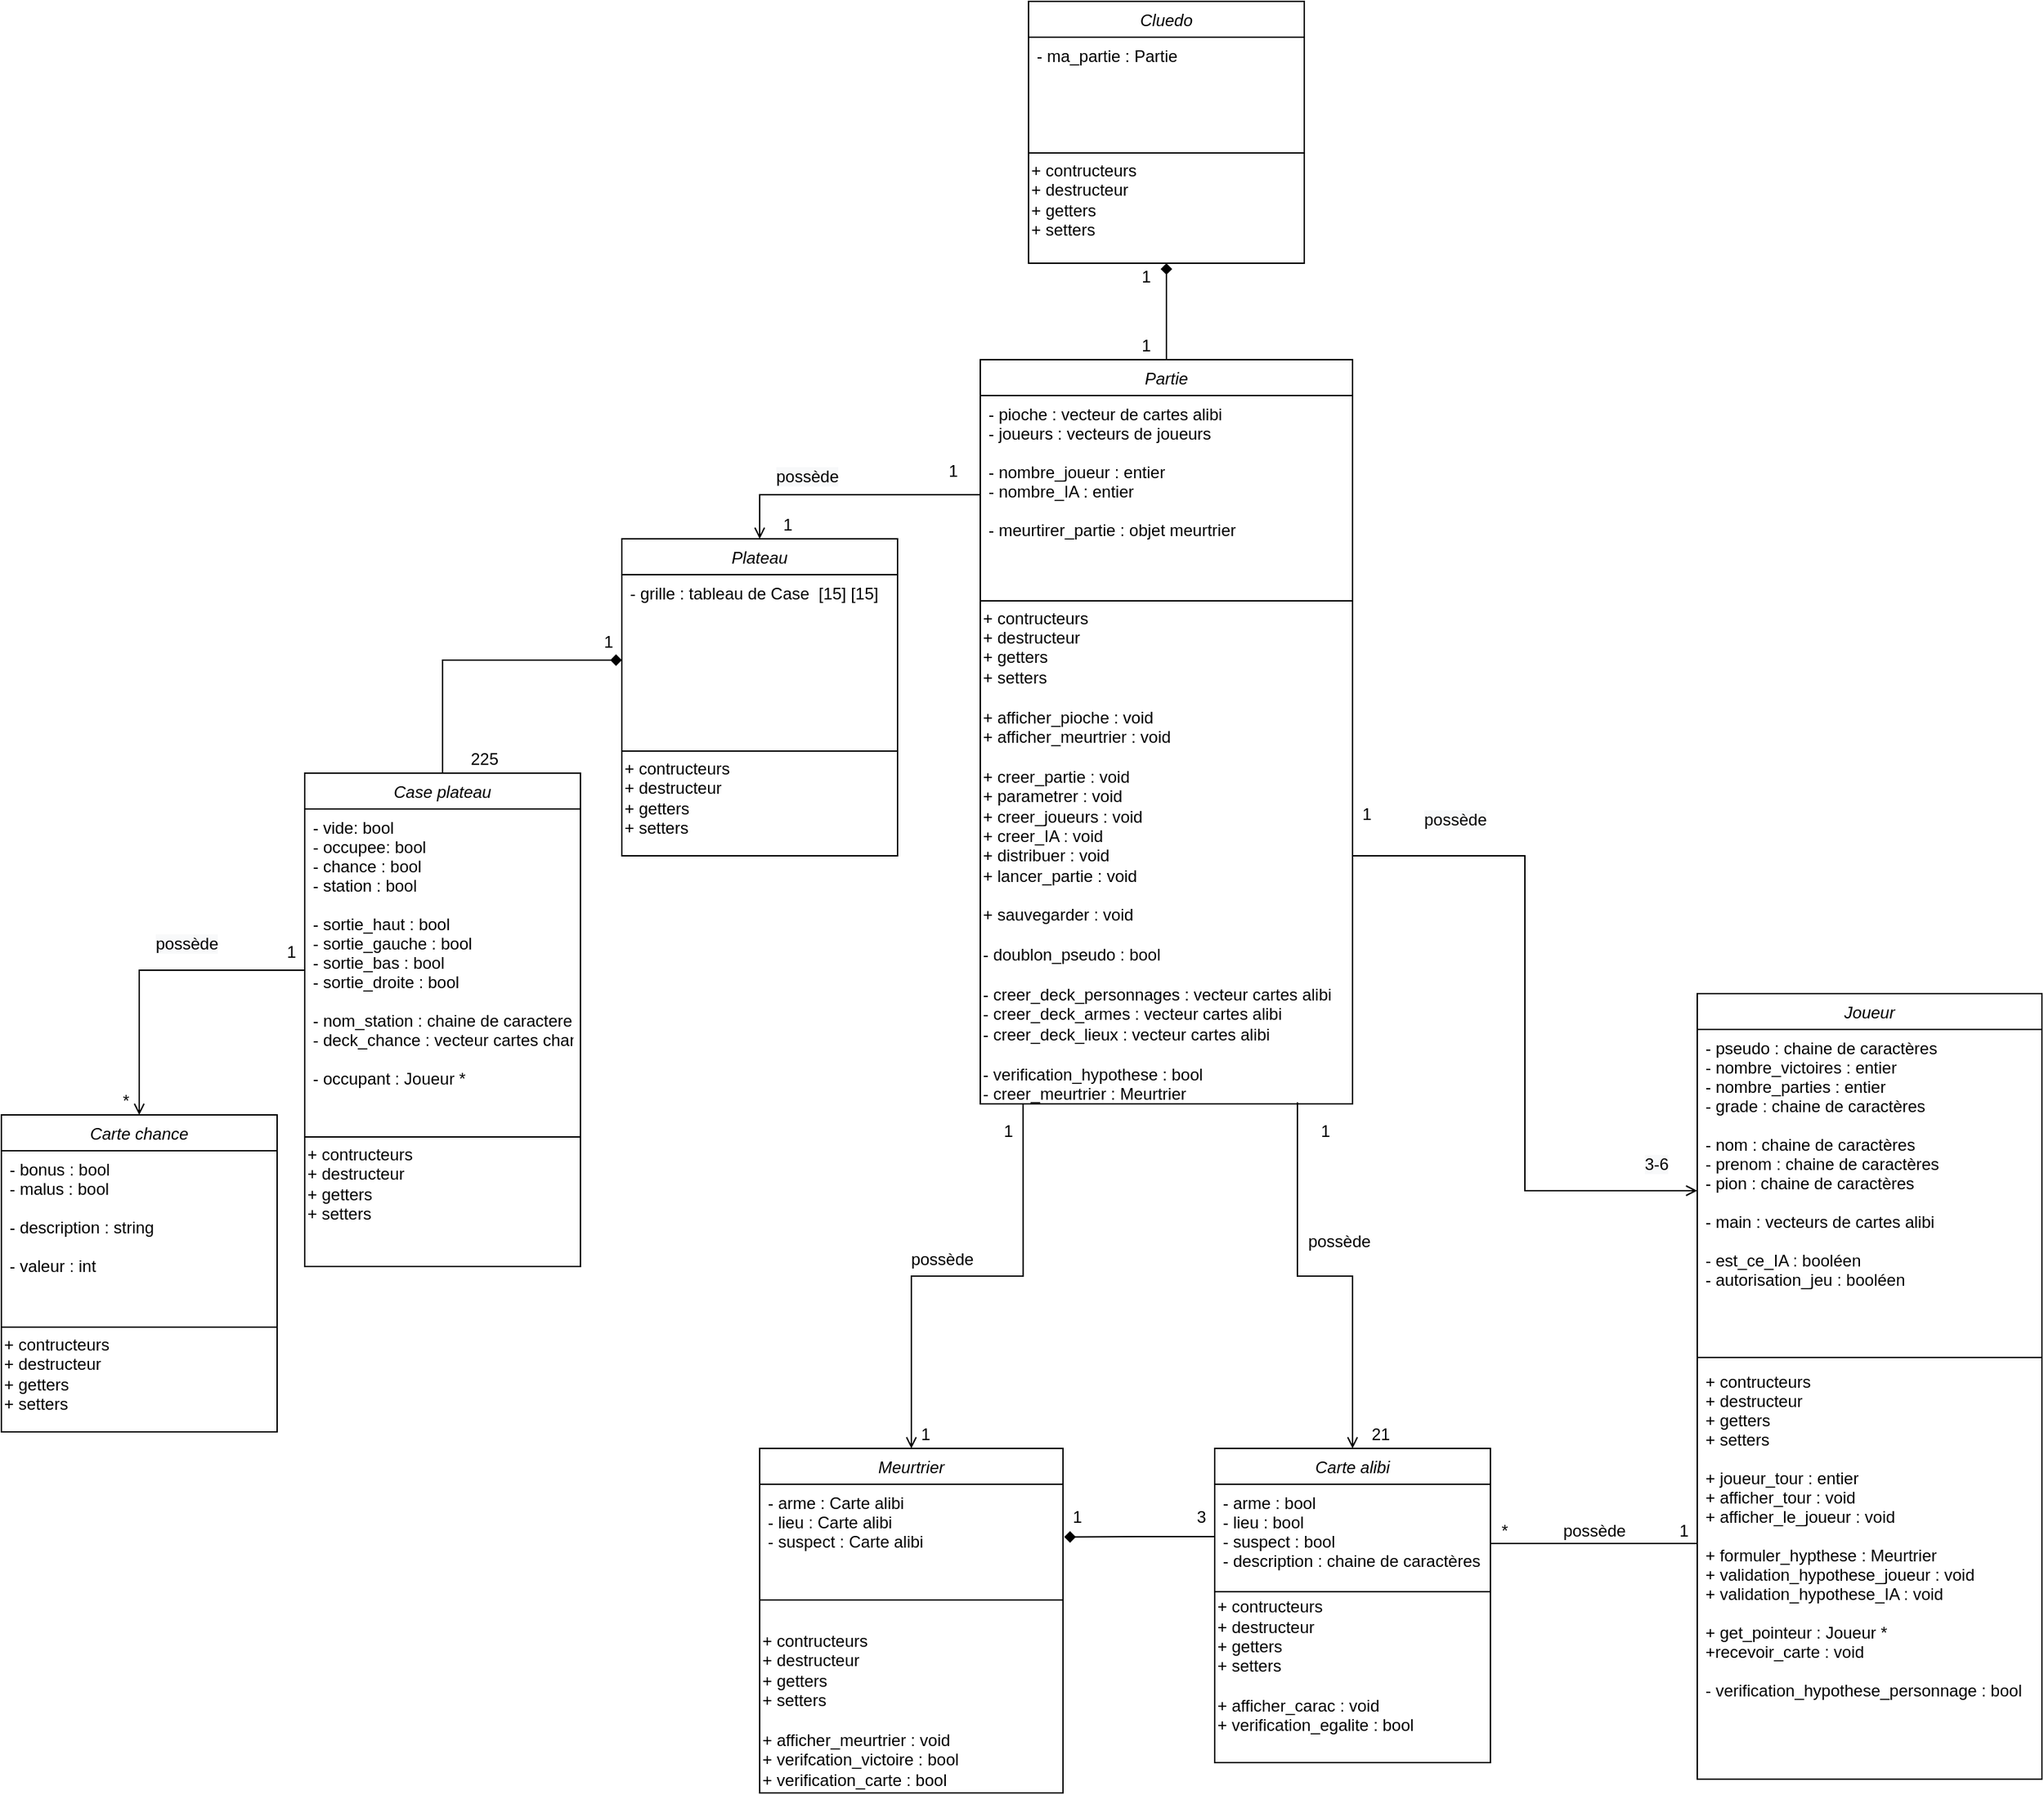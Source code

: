 <mxfile version="15.6.5" type="github">
  <diagram id="C5RBs43oDa-KdzZeNtuy" name="Page-1">
    <mxGraphModel dx="2489" dy="1973" grid="1" gridSize="10" guides="1" tooltips="1" connect="1" arrows="1" fold="1" page="1" pageScale="1" pageWidth="827" pageHeight="1169" math="0" shadow="0">
      <root>
        <mxCell id="WIyWlLk6GJQsqaUBKTNV-0" />
        <mxCell id="WIyWlLk6GJQsqaUBKTNV-1" parent="WIyWlLk6GJQsqaUBKTNV-0" />
        <mxCell id="PIt_JBXJW5z3_zAivK2_-12" style="edgeStyle=orthogonalEdgeStyle;rounded=0;orthogonalLoop=1;jettySize=auto;html=1;exitX=0.5;exitY=0;exitDx=0;exitDy=0;entryX=0.852;entryY=0.997;entryDx=0;entryDy=0;entryPerimeter=0;endArrow=none;endFill=0;startArrow=open;startFill=0;fillColor=#fff2cc;strokeColor=#000000;" parent="WIyWlLk6GJQsqaUBKTNV-1" source="zkfFHV4jXpPFQw0GAbJ--0" target="PIt_JBXJW5z3_zAivK2_-4" edge="1">
          <mxGeometry relative="1" as="geometry" />
        </mxCell>
        <mxCell id="zkfFHV4jXpPFQw0GAbJ--0" value="Carte alibi" style="swimlane;fontStyle=2;align=center;verticalAlign=top;childLayout=stackLayout;horizontal=1;startSize=26;horizontalStack=0;resizeParent=1;resizeLast=0;collapsible=1;marginBottom=0;rounded=0;shadow=0;strokeWidth=1;" parent="WIyWlLk6GJQsqaUBKTNV-1" vertex="1">
          <mxGeometry x="220" y="120" width="200" height="228" as="geometry">
            <mxRectangle x="230" y="140" width="160" height="26" as="alternateBounds" />
          </mxGeometry>
        </mxCell>
        <mxCell id="zkfFHV4jXpPFQw0GAbJ--1" value="- arme : bool&#xa;- lieu : bool&#xa;- suspect : bool&#xa;- description : chaine de caractères" style="text;align=left;verticalAlign=top;spacingLeft=4;spacingRight=4;overflow=hidden;rotatable=0;points=[[0,0.5],[1,0.5]];portConstraint=eastwest;" parent="zkfFHV4jXpPFQw0GAbJ--0" vertex="1">
          <mxGeometry y="26" width="200" height="74" as="geometry" />
        </mxCell>
        <mxCell id="zkfFHV4jXpPFQw0GAbJ--4" value="" style="line;html=1;strokeWidth=1;align=left;verticalAlign=middle;spacingTop=-1;spacingLeft=3;spacingRight=3;rotatable=0;labelPosition=right;points=[];portConstraint=eastwest;" parent="zkfFHV4jXpPFQw0GAbJ--0" vertex="1">
          <mxGeometry y="100" width="200" height="8" as="geometry" />
        </mxCell>
        <mxCell id="PIt_JBXJW5z3_zAivK2_-33" value="+ contructeurs&lt;br&gt;+ destructeur&lt;br&gt;+ getters&lt;br&gt;+ setters&lt;br&gt;&lt;br&gt;+ afficher_carac : void&amp;nbsp;&lt;br&gt;+ verification_egalite : bool" style="text;html=1;align=left;verticalAlign=middle;resizable=0;points=[];autosize=1;strokeColor=none;fillColor=none;" parent="zkfFHV4jXpPFQw0GAbJ--0" vertex="1">
          <mxGeometry y="108" width="200" height="100" as="geometry" />
        </mxCell>
        <mxCell id="zkfFHV4jXpPFQw0GAbJ--26" value="" style="endArrow=none;shadow=0;strokeWidth=1;rounded=0;endFill=0;edgeStyle=elbowEdgeStyle;elbow=vertical;" parent="WIyWlLk6GJQsqaUBKTNV-1" source="zkfFHV4jXpPFQw0GAbJ--0" edge="1">
          <mxGeometry x="0.5" y="41" relative="1" as="geometry">
            <mxPoint x="380" y="192" as="sourcePoint" />
            <mxPoint x="570" y="189" as="targetPoint" />
            <mxPoint x="-40" y="32" as="offset" />
          </mxGeometry>
        </mxCell>
        <mxCell id="zkfFHV4jXpPFQw0GAbJ--29" value="possède" style="text;html=1;resizable=0;points=[];;align=center;verticalAlign=middle;labelBackgroundColor=none;rounded=0;shadow=0;strokeWidth=1;fontSize=12;" parent="zkfFHV4jXpPFQw0GAbJ--26" vertex="1" connectable="0">
          <mxGeometry x="0.5" y="49" relative="1" as="geometry">
            <mxPoint x="-38" y="40" as="offset" />
          </mxGeometry>
        </mxCell>
        <mxCell id="PIt_JBXJW5z3_zAivK2_-13" style="edgeStyle=orthogonalEdgeStyle;rounded=0;orthogonalLoop=1;jettySize=auto;html=1;exitX=0.5;exitY=0;exitDx=0;exitDy=0;entryX=0.115;entryY=1;entryDx=0;entryDy=0;entryPerimeter=0;startArrow=open;startFill=0;endArrow=none;endFill=0;fillColor=#fff2cc;strokeColor=#000000;" parent="WIyWlLk6GJQsqaUBKTNV-1" source="UuS_XBHEKWuna7Vddd0V-0" target="PIt_JBXJW5z3_zAivK2_-4" edge="1">
          <mxGeometry relative="1" as="geometry" />
        </mxCell>
        <mxCell id="UuS_XBHEKWuna7Vddd0V-0" value="Meurtrier" style="swimlane;fontStyle=2;align=center;verticalAlign=top;childLayout=stackLayout;horizontal=1;startSize=26;horizontalStack=0;resizeParent=1;resizeLast=0;collapsible=1;marginBottom=0;rounded=0;shadow=0;strokeWidth=1;" parent="WIyWlLk6GJQsqaUBKTNV-1" vertex="1">
          <mxGeometry x="-110" y="120" width="220" height="250" as="geometry">
            <mxRectangle x="130" y="380" width="160" height="26" as="alternateBounds" />
          </mxGeometry>
        </mxCell>
        <mxCell id="UuS_XBHEKWuna7Vddd0V-10" value="- arme : Carte alibi&#xa;- lieu : Carte alibi&#xa;- suspect : Carte alibi" style="text;align=left;verticalAlign=top;spacingLeft=4;spacingRight=4;overflow=hidden;rotatable=0;points=[[0,0.5],[1,0.5]];portConstraint=eastwest;" parent="UuS_XBHEKWuna7Vddd0V-0" vertex="1">
          <mxGeometry y="26" width="220" height="64" as="geometry" />
        </mxCell>
        <mxCell id="UuS_XBHEKWuna7Vddd0V-3" value="" style="line;html=1;strokeWidth=1;align=left;verticalAlign=middle;spacingTop=-1;spacingLeft=3;spacingRight=3;rotatable=0;labelPosition=right;points=[];portConstraint=eastwest;" parent="UuS_XBHEKWuna7Vddd0V-0" vertex="1">
          <mxGeometry y="90" width="220" height="40" as="geometry" />
        </mxCell>
        <mxCell id="PIt_JBXJW5z3_zAivK2_-32" value="+ contructeurs&lt;br&gt;+ destructeur&lt;br&gt;+ getters&lt;br&gt;+ setters&lt;br&gt;&lt;br&gt;+ afficher_meurtrier : void&amp;nbsp;&lt;br&gt;+ verifcation_victoire : bool&lt;br&gt;+ verification_carte : bool" style="text;html=1;align=left;verticalAlign=middle;resizable=0;points=[];autosize=1;strokeColor=none;fillColor=none;" parent="UuS_XBHEKWuna7Vddd0V-0" vertex="1">
          <mxGeometry y="130" width="220" height="120" as="geometry" />
        </mxCell>
        <mxCell id="UuS_XBHEKWuna7Vddd0V-8" value="3" style="text;html=1;align=center;verticalAlign=middle;resizable=0;points=[];autosize=1;strokeColor=none;fillColor=none;" parent="WIyWlLk6GJQsqaUBKTNV-1" vertex="1">
          <mxGeometry x="200" y="160" width="20" height="20" as="geometry" />
        </mxCell>
        <mxCell id="UuS_XBHEKWuna7Vddd0V-9" value="1" style="text;html=1;align=center;verticalAlign=middle;resizable=0;points=[];autosize=1;strokeColor=none;fillColor=none;" parent="WIyWlLk6GJQsqaUBKTNV-1" vertex="1">
          <mxGeometry x="110" y="160" width="20" height="20" as="geometry" />
        </mxCell>
        <mxCell id="UuS_XBHEKWuna7Vddd0V-11" value="*" style="text;html=1;align=center;verticalAlign=middle;resizable=0;points=[];autosize=1;strokeColor=none;fillColor=none;" parent="WIyWlLk6GJQsqaUBKTNV-1" vertex="1">
          <mxGeometry x="420" y="170" width="20" height="20" as="geometry" />
        </mxCell>
        <mxCell id="UuS_XBHEKWuna7Vddd0V-12" value="1" style="text;html=1;align=center;verticalAlign=middle;resizable=0;points=[];autosize=1;strokeColor=none;fillColor=none;" parent="WIyWlLk6GJQsqaUBKTNV-1" vertex="1">
          <mxGeometry x="550" y="170" width="20" height="20" as="geometry" />
        </mxCell>
        <mxCell id="UuS_XBHEKWuna7Vddd0V-14" value="Joueur" style="swimlane;fontStyle=2;align=center;verticalAlign=top;childLayout=stackLayout;horizontal=1;startSize=26;horizontalStack=0;resizeParent=1;resizeLast=0;collapsible=1;marginBottom=0;rounded=0;shadow=0;strokeWidth=1;" parent="WIyWlLk6GJQsqaUBKTNV-1" vertex="1">
          <mxGeometry x="570" y="-210" width="250" height="570" as="geometry">
            <mxRectangle x="550" y="140" width="160" height="26" as="alternateBounds" />
          </mxGeometry>
        </mxCell>
        <mxCell id="UuS_XBHEKWuna7Vddd0V-15" value="- pseudo : chaine de caractères&#xa;- nombre_victoires : entier&#xa;- nombre_parties : entier&#xa;- grade : chaine de caractères&#xa;&#xa;- nom : chaine de caractères&#xa;- prenom : chaine de caractères&#xa;- pion : chaine de caractères&#xa;&#xa;- main : vecteurs de cartes alibi&#xa;&#xa;- est_ce_IA : booléen&#xa;- autorisation_jeu : booléen&#xa;&#xa; &#xa; " style="text;align=left;verticalAlign=top;spacingLeft=4;spacingRight=4;overflow=hidden;rotatable=0;points=[[0,0.5],[1,0.5]];portConstraint=eastwest;" parent="UuS_XBHEKWuna7Vddd0V-14" vertex="1">
          <mxGeometry y="26" width="250" height="234" as="geometry" />
        </mxCell>
        <mxCell id="UuS_XBHEKWuna7Vddd0V-16" value="" style="line;html=1;strokeWidth=1;align=left;verticalAlign=middle;spacingTop=-1;spacingLeft=3;spacingRight=3;rotatable=0;labelPosition=right;points=[];portConstraint=eastwest;" parent="UuS_XBHEKWuna7Vddd0V-14" vertex="1">
          <mxGeometry y="260" width="250" height="8" as="geometry" />
        </mxCell>
        <mxCell id="UuS_XBHEKWuna7Vddd0V-17" value="+ contructeurs&#xa;+ destructeur&#xa;+ getters&#xa;+ setters&#xa;&#xa;+ joueur_tour : entier&#xa;+ afficher_tour : void &#xa;+ afficher_le_joueur : void &#xa;&#xa;+ formuler_hypthese : Meurtrier&#xa;+ validation_hypothese_joueur : void&#xa;+ validation_hypothese_IA : void&#xa;&#xa;+ get_pointeur : Joueur *&#xa;+recevoir_carte : void&#xa;&#xa;- verification_hypothese_personnage : bool&#xa;- verification_hypothese_arme : bool&#xa;- verification_hypothese_lieu : bool&#xa;" style="text;align=left;verticalAlign=top;spacingLeft=4;spacingRight=4;overflow=hidden;rotatable=0;points=[[0,0.5],[1,0.5]];portConstraint=eastwest;" parent="UuS_XBHEKWuna7Vddd0V-14" vertex="1">
          <mxGeometry y="268" width="250" height="242" as="geometry" />
        </mxCell>
        <mxCell id="UuS_XBHEKWuna7Vddd0V-23" style="edgeStyle=orthogonalEdgeStyle;rounded=0;orthogonalLoop=1;jettySize=auto;html=1;exitX=0;exitY=0.5;exitDx=0;exitDy=0;entryX=1.004;entryY=0.598;entryDx=0;entryDy=0;entryPerimeter=0;endArrow=diamond;endFill=1;" parent="WIyWlLk6GJQsqaUBKTNV-1" source="zkfFHV4jXpPFQw0GAbJ--1" target="UuS_XBHEKWuna7Vddd0V-10" edge="1">
          <mxGeometry relative="1" as="geometry">
            <Array as="points">
              <mxPoint x="220" y="184" />
              <mxPoint x="165" y="184" />
            </Array>
          </mxGeometry>
        </mxCell>
        <mxCell id="PIt_JBXJW5z3_zAivK2_-0" value="Partie" style="swimlane;fontStyle=2;align=center;verticalAlign=top;childLayout=stackLayout;horizontal=1;startSize=26;horizontalStack=0;resizeParent=1;resizeLast=0;collapsible=1;marginBottom=0;rounded=0;shadow=0;strokeWidth=1;" parent="WIyWlLk6GJQsqaUBKTNV-1" vertex="1">
          <mxGeometry x="50" y="-670" width="270" height="540" as="geometry">
            <mxRectangle x="230" y="140" width="160" height="26" as="alternateBounds" />
          </mxGeometry>
        </mxCell>
        <mxCell id="PIt_JBXJW5z3_zAivK2_-1" value="- pioche : vecteur de cartes alibi&#xa;- joueurs : vecteurs de joueurs&#xa;&#xa;- nombre_joueur : entier&#xa;- nombre_IA : entier&#xa;&#xa;- meurtirer_partie : objet meurtrier&#xa;" style="text;align=left;verticalAlign=top;spacingLeft=4;spacingRight=4;overflow=hidden;rotatable=0;points=[[0,0.5],[1,0.5]];portConstraint=eastwest;" parent="PIt_JBXJW5z3_zAivK2_-0" vertex="1">
          <mxGeometry y="26" width="270" height="144" as="geometry" />
        </mxCell>
        <mxCell id="PIt_JBXJW5z3_zAivK2_-2" value="" style="line;html=1;strokeWidth=1;align=left;verticalAlign=middle;spacingTop=-1;spacingLeft=3;spacingRight=3;rotatable=0;labelPosition=right;points=[];portConstraint=eastwest;" parent="PIt_JBXJW5z3_zAivK2_-0" vertex="1">
          <mxGeometry y="170" width="270" height="10" as="geometry" />
        </mxCell>
        <mxCell id="PIt_JBXJW5z3_zAivK2_-4" value="+ contructeurs&lt;br&gt;+ destructeur&lt;br&gt;+ getters&lt;br&gt;+ setters&lt;br&gt;&lt;br&gt;+ afficher_pioche : void&amp;nbsp;&lt;br&gt;+ afficher_meurtrier : void&lt;br&gt;&lt;br&gt;+ creer_partie : void&lt;br&gt;+ parametrer : void&lt;br&gt;+ creer_joueurs : void&lt;br&gt;+ creer_IA : void&lt;br&gt;+ distribuer : void&lt;br&gt;+ lancer_partie : void&lt;br&gt;&lt;br&gt;+ sauvegarder : void&amp;nbsp;&amp;nbsp;&lt;br&gt;&lt;br&gt;- doublon_pseudo : bool&lt;br&gt;&lt;br&gt;- creer_deck_personnages : vecteur cartes alibi&lt;br&gt;- creer_deck_armes : vecteur cartes alibi&lt;br&gt;- creer_deck_lieux : vecteur cartes alibi&lt;br&gt;&lt;br&gt;- verification_hypothese : bool&lt;br&gt;- creer_meurtrier : Meurtrier" style="text;html=1;align=left;verticalAlign=middle;resizable=0;points=[];autosize=1;strokeColor=none;fillColor=none;" parent="PIt_JBXJW5z3_zAivK2_-0" vertex="1">
          <mxGeometry y="180" width="270" height="360" as="geometry" />
        </mxCell>
        <mxCell id="PIt_JBXJW5z3_zAivK2_-5" style="edgeStyle=orthogonalEdgeStyle;rounded=0;orthogonalLoop=1;jettySize=auto;html=1;endArrow=open;endFill=0;" parent="WIyWlLk6GJQsqaUBKTNV-1" source="PIt_JBXJW5z3_zAivK2_-4" target="UuS_XBHEKWuna7Vddd0V-15" edge="1">
          <mxGeometry relative="1" as="geometry" />
        </mxCell>
        <mxCell id="PIt_JBXJW5z3_zAivK2_-6" value="1" style="text;html=1;align=center;verticalAlign=middle;resizable=0;points=[];autosize=1;strokeColor=none;fillColor=none;" parent="WIyWlLk6GJQsqaUBKTNV-1" vertex="1">
          <mxGeometry x="320" y="-350" width="20" height="20" as="geometry" />
        </mxCell>
        <mxCell id="PIt_JBXJW5z3_zAivK2_-8" value="&lt;span style=&quot;color: rgb(0 , 0 , 0) ; font-family: &amp;#34;helvetica&amp;#34; ; font-size: 12px ; font-style: normal ; font-weight: 400 ; letter-spacing: normal ; text-align: left ; text-indent: 0px ; text-transform: none ; word-spacing: 0px ; background-color: rgb(248 , 249 , 250) ; display: inline ; float: none&quot;&gt;3-6&lt;/span&gt;" style="text;whiteSpace=wrap;html=1;" parent="WIyWlLk6GJQsqaUBKTNV-1" vertex="1">
          <mxGeometry x="530" y="-100" width="30" height="30" as="geometry" />
        </mxCell>
        <mxCell id="PIt_JBXJW5z3_zAivK2_-11" value="1" style="text;html=1;align=center;verticalAlign=middle;resizable=0;points=[];autosize=1;strokeColor=none;fillColor=none;" parent="WIyWlLk6GJQsqaUBKTNV-1" vertex="1">
          <mxGeometry x="60" y="-120" width="20" height="20" as="geometry" />
        </mxCell>
        <mxCell id="PIt_JBXJW5z3_zAivK2_-14" value="1" style="text;html=1;align=center;verticalAlign=middle;resizable=0;points=[];autosize=1;strokeColor=none;fillColor=none;" parent="WIyWlLk6GJQsqaUBKTNV-1" vertex="1">
          <mxGeometry y="100" width="20" height="20" as="geometry" />
        </mxCell>
        <mxCell id="PIt_JBXJW5z3_zAivK2_-15" value="1" style="text;html=1;align=center;verticalAlign=middle;resizable=0;points=[];autosize=1;strokeColor=none;fillColor=none;" parent="WIyWlLk6GJQsqaUBKTNV-1" vertex="1">
          <mxGeometry x="290" y="-120" width="20" height="20" as="geometry" />
        </mxCell>
        <mxCell id="PIt_JBXJW5z3_zAivK2_-17" value="21" style="text;html=1;align=center;verticalAlign=middle;resizable=0;points=[];autosize=1;strokeColor=none;fillColor=none;" parent="WIyWlLk6GJQsqaUBKTNV-1" vertex="1">
          <mxGeometry x="325" y="100" width="30" height="20" as="geometry" />
        </mxCell>
        <mxCell id="PIt_JBXJW5z3_zAivK2_-18" value="possède" style="text;html=1;resizable=0;points=[];;align=center;verticalAlign=middle;labelBackgroundColor=none;rounded=0;shadow=0;strokeWidth=1;fontSize=12;" parent="WIyWlLk6GJQsqaUBKTNV-1" vertex="1" connectable="0">
          <mxGeometry x="310" y="-30" as="geometry" />
        </mxCell>
        <mxCell id="PIt_JBXJW5z3_zAivK2_-19" value="possède" style="text;html=1;resizable=0;points=[];;align=center;verticalAlign=middle;labelBackgroundColor=none;rounded=0;shadow=0;strokeWidth=1;fontSize=12;" parent="WIyWlLk6GJQsqaUBKTNV-1" vertex="1" connectable="0">
          <mxGeometry x="460" y="160" as="geometry">
            <mxPoint x="-438" y="-177" as="offset" />
          </mxGeometry>
        </mxCell>
        <mxCell id="PIt_JBXJW5z3_zAivK2_-24" value="Case plateau" style="swimlane;fontStyle=2;align=center;verticalAlign=top;childLayout=stackLayout;horizontal=1;startSize=26;horizontalStack=0;resizeParent=1;resizeLast=0;collapsible=1;marginBottom=0;rounded=0;shadow=0;strokeWidth=1;" parent="WIyWlLk6GJQsqaUBKTNV-1" vertex="1">
          <mxGeometry x="-440" y="-370" width="200" height="358" as="geometry">
            <mxRectangle x="230" y="140" width="160" height="26" as="alternateBounds" />
          </mxGeometry>
        </mxCell>
        <mxCell id="PIt_JBXJW5z3_zAivK2_-25" value="- vide: bool&#xa;- occupee: bool&#xa;- chance : bool&#xa;- station : bool&#xa;&#xa;- sortie_haut : bool&#xa;- sortie_gauche : bool&#xa;- sortie_bas : bool&#xa;- sortie_droite : bool&#xa;&#xa;- nom_station : chaine de caractere&#xa;- deck_chance : vecteur cartes chances&#xa;&#xa;- occupant : Joueur * " style="text;align=left;verticalAlign=top;spacingLeft=4;spacingRight=4;overflow=hidden;rotatable=0;points=[[0,0.5],[1,0.5]];portConstraint=eastwest;" parent="PIt_JBXJW5z3_zAivK2_-24" vertex="1">
          <mxGeometry y="26" width="200" height="234" as="geometry" />
        </mxCell>
        <mxCell id="PIt_JBXJW5z3_zAivK2_-26" value="" style="line;html=1;strokeWidth=1;align=left;verticalAlign=middle;spacingTop=-1;spacingLeft=3;spacingRight=3;rotatable=0;labelPosition=right;points=[];portConstraint=eastwest;" parent="PIt_JBXJW5z3_zAivK2_-24" vertex="1">
          <mxGeometry y="260" width="200" height="8" as="geometry" />
        </mxCell>
        <mxCell id="PIt_JBXJW5z3_zAivK2_-31" value="+ contructeurs&lt;br&gt;+ destructeur&lt;br&gt;+ getters&lt;br&gt;+ setters&lt;br&gt;" style="text;html=1;align=left;verticalAlign=middle;resizable=0;points=[];autosize=1;strokeColor=none;fillColor=none;" parent="PIt_JBXJW5z3_zAivK2_-24" vertex="1">
          <mxGeometry y="268" width="200" height="60" as="geometry" />
        </mxCell>
        <mxCell id="PIt_JBXJW5z3_zAivK2_-36" value="1" style="text;html=1;align=center;verticalAlign=middle;resizable=0;points=[];autosize=1;strokeColor=none;fillColor=none;" parent="WIyWlLk6GJQsqaUBKTNV-1" vertex="1">
          <mxGeometry x="20" y="-599" width="20" height="20" as="geometry" />
        </mxCell>
        <mxCell id="PIt_JBXJW5z3_zAivK2_-37" value="225" style="text;html=1;align=center;verticalAlign=middle;resizable=0;points=[];autosize=1;strokeColor=none;fillColor=none;" parent="WIyWlLk6GJQsqaUBKTNV-1" vertex="1">
          <mxGeometry x="-330" y="-390" width="40" height="20" as="geometry" />
        </mxCell>
        <mxCell id="PIt_JBXJW5z3_zAivK2_-38" value="Carte chance" style="swimlane;fontStyle=2;align=center;verticalAlign=top;childLayout=stackLayout;horizontal=1;startSize=26;horizontalStack=0;resizeParent=1;resizeLast=0;collapsible=1;marginBottom=0;rounded=0;shadow=0;strokeWidth=1;" parent="WIyWlLk6GJQsqaUBKTNV-1" vertex="1">
          <mxGeometry x="-660" y="-122" width="200" height="230" as="geometry">
            <mxRectangle x="230" y="140" width="160" height="26" as="alternateBounds" />
          </mxGeometry>
        </mxCell>
        <mxCell id="PIt_JBXJW5z3_zAivK2_-39" value="- bonus : bool&#xa;- malus : bool&#xa;&#xa;- description : string&#xa;&#xa;- valeur : int" style="text;align=left;verticalAlign=top;spacingLeft=4;spacingRight=4;overflow=hidden;rotatable=0;points=[[0,0.5],[1,0.5]];portConstraint=eastwest;" parent="PIt_JBXJW5z3_zAivK2_-38" vertex="1">
          <mxGeometry y="26" width="200" height="124" as="geometry" />
        </mxCell>
        <mxCell id="PIt_JBXJW5z3_zAivK2_-40" value="" style="line;html=1;strokeWidth=1;align=left;verticalAlign=middle;spacingTop=-1;spacingLeft=3;spacingRight=3;rotatable=0;labelPosition=right;points=[];portConstraint=eastwest;" parent="PIt_JBXJW5z3_zAivK2_-38" vertex="1">
          <mxGeometry y="150" width="200" height="8" as="geometry" />
        </mxCell>
        <mxCell id="PIt_JBXJW5z3_zAivK2_-41" value="+ contructeurs&lt;br&gt;+ destructeur&lt;br&gt;+ getters&lt;br&gt;+ setters&lt;br&gt;" style="text;html=1;align=left;verticalAlign=middle;resizable=0;points=[];autosize=1;strokeColor=none;fillColor=none;" parent="PIt_JBXJW5z3_zAivK2_-38" vertex="1">
          <mxGeometry y="158" width="200" height="60" as="geometry" />
        </mxCell>
        <mxCell id="PIt_JBXJW5z3_zAivK2_-42" style="edgeStyle=orthogonalEdgeStyle;rounded=0;orthogonalLoop=1;jettySize=auto;html=1;entryX=0.5;entryY=0;entryDx=0;entryDy=0;startArrow=none;startFill=0;endArrow=open;endFill=0;strokeColor=#000000;" parent="WIyWlLk6GJQsqaUBKTNV-1" source="PIt_JBXJW5z3_zAivK2_-25" target="PIt_JBXJW5z3_zAivK2_-38" edge="1">
          <mxGeometry relative="1" as="geometry" />
        </mxCell>
        <mxCell id="PIt_JBXJW5z3_zAivK2_-43" value="Plateau" style="swimlane;fontStyle=2;align=center;verticalAlign=top;childLayout=stackLayout;horizontal=1;startSize=26;horizontalStack=0;resizeParent=1;resizeLast=0;collapsible=1;marginBottom=0;rounded=0;shadow=0;strokeWidth=1;" parent="WIyWlLk6GJQsqaUBKTNV-1" vertex="1">
          <mxGeometry x="-210" y="-540" width="200" height="230" as="geometry">
            <mxRectangle x="230" y="140" width="160" height="26" as="alternateBounds" />
          </mxGeometry>
        </mxCell>
        <mxCell id="PIt_JBXJW5z3_zAivK2_-44" value="- grille : tableau de Case  [15] [15]" style="text;align=left;verticalAlign=top;spacingLeft=4;spacingRight=4;overflow=hidden;rotatable=0;points=[[0,0.5],[1,0.5]];portConstraint=eastwest;" parent="PIt_JBXJW5z3_zAivK2_-43" vertex="1">
          <mxGeometry y="26" width="200" height="124" as="geometry" />
        </mxCell>
        <mxCell id="PIt_JBXJW5z3_zAivK2_-45" value="" style="line;html=1;strokeWidth=1;align=left;verticalAlign=middle;spacingTop=-1;spacingLeft=3;spacingRight=3;rotatable=0;labelPosition=right;points=[];portConstraint=eastwest;" parent="PIt_JBXJW5z3_zAivK2_-43" vertex="1">
          <mxGeometry y="150" width="200" height="8" as="geometry" />
        </mxCell>
        <mxCell id="PIt_JBXJW5z3_zAivK2_-46" value="+ contructeurs&lt;br&gt;+ destructeur&lt;br&gt;+ getters&lt;br&gt;+ setters&lt;br&gt;" style="text;html=1;align=left;verticalAlign=middle;resizable=0;points=[];autosize=1;strokeColor=none;fillColor=none;" parent="PIt_JBXJW5z3_zAivK2_-43" vertex="1">
          <mxGeometry y="158" width="200" height="60" as="geometry" />
        </mxCell>
        <mxCell id="PIt_JBXJW5z3_zAivK2_-47" style="edgeStyle=orthogonalEdgeStyle;rounded=0;orthogonalLoop=1;jettySize=auto;html=1;entryX=0.5;entryY=0;entryDx=0;entryDy=0;startArrow=none;startFill=0;endArrow=open;endFill=0;strokeColor=#000000;" parent="WIyWlLk6GJQsqaUBKTNV-1" source="PIt_JBXJW5z3_zAivK2_-1" target="PIt_JBXJW5z3_zAivK2_-43" edge="1">
          <mxGeometry relative="1" as="geometry" />
        </mxCell>
        <mxCell id="PIt_JBXJW5z3_zAivK2_-48" style="edgeStyle=orthogonalEdgeStyle;rounded=0;orthogonalLoop=1;jettySize=auto;html=1;startArrow=diamond;startFill=1;endArrow=none;endFill=0;strokeColor=#000000;" parent="WIyWlLk6GJQsqaUBKTNV-1" source="PIt_JBXJW5z3_zAivK2_-44" target="PIt_JBXJW5z3_zAivK2_-24" edge="1">
          <mxGeometry relative="1" as="geometry" />
        </mxCell>
        <mxCell id="PIt_JBXJW5z3_zAivK2_-49" value="1" style="text;html=1;align=center;verticalAlign=middle;resizable=0;points=[];autosize=1;strokeColor=none;fillColor=none;" parent="WIyWlLk6GJQsqaUBKTNV-1" vertex="1">
          <mxGeometry x="-230" y="-475" width="20" height="20" as="geometry" />
        </mxCell>
        <mxCell id="PIt_JBXJW5z3_zAivK2_-50" value="1" style="text;html=1;align=center;verticalAlign=middle;resizable=0;points=[];autosize=1;strokeColor=none;fillColor=none;" parent="WIyWlLk6GJQsqaUBKTNV-1" vertex="1">
          <mxGeometry x="-100" y="-560" width="20" height="20" as="geometry" />
        </mxCell>
        <mxCell id="PIt_JBXJW5z3_zAivK2_-51" value="*" style="text;html=1;align=center;verticalAlign=middle;resizable=0;points=[];autosize=1;strokeColor=none;fillColor=none;" parent="WIyWlLk6GJQsqaUBKTNV-1" vertex="1">
          <mxGeometry x="-580" y="-142" width="20" height="20" as="geometry" />
        </mxCell>
        <mxCell id="PIt_JBXJW5z3_zAivK2_-52" value="1" style="text;html=1;align=center;verticalAlign=middle;resizable=0;points=[];autosize=1;strokeColor=none;fillColor=none;" parent="WIyWlLk6GJQsqaUBKTNV-1" vertex="1">
          <mxGeometry x="-460" y="-250" width="20" height="20" as="geometry" />
        </mxCell>
        <mxCell id="PIt_JBXJW5z3_zAivK2_-58" value="&lt;span style=&quot;color: rgb(0, 0, 0); font-family: helvetica; font-size: 12px; font-style: normal; font-weight: 400; letter-spacing: normal; text-align: center; text-indent: 0px; text-transform: none; word-spacing: 0px; background-color: rgb(248, 249, 250); display: inline; float: none;&quot;&gt;possède&lt;/span&gt;" style="text;whiteSpace=wrap;html=1;" parent="WIyWlLk6GJQsqaUBKTNV-1" vertex="1">
          <mxGeometry x="-100" y="-599" width="70" height="30" as="geometry" />
        </mxCell>
        <mxCell id="PIt_JBXJW5z3_zAivK2_-59" value="&lt;span style=&quot;color: rgb(0, 0, 0); font-family: helvetica; font-size: 12px; font-style: normal; font-weight: 400; letter-spacing: normal; text-align: center; text-indent: 0px; text-transform: none; word-spacing: 0px; background-color: rgb(248, 249, 250); display: inline; float: none;&quot;&gt;possède&lt;/span&gt;" style="text;whiteSpace=wrap;html=1;" parent="WIyWlLk6GJQsqaUBKTNV-1" vertex="1">
          <mxGeometry x="-550" y="-260" width="70" height="30" as="geometry" />
        </mxCell>
        <mxCell id="PIt_JBXJW5z3_zAivK2_-60" value="&lt;span style=&quot;color: rgb(0, 0, 0); font-family: helvetica; font-size: 12px; font-style: normal; font-weight: 400; letter-spacing: normal; text-align: center; text-indent: 0px; text-transform: none; word-spacing: 0px; background-color: rgb(248, 249, 250); display: inline; float: none;&quot;&gt;possède&lt;/span&gt;" style="text;whiteSpace=wrap;html=1;" parent="WIyWlLk6GJQsqaUBKTNV-1" vertex="1">
          <mxGeometry x="370" y="-350" width="70" height="30" as="geometry" />
        </mxCell>
        <mxCell id="PIt_JBXJW5z3_zAivK2_-65" style="edgeStyle=orthogonalEdgeStyle;rounded=0;orthogonalLoop=1;jettySize=auto;html=1;exitX=0.5;exitY=1;exitDx=0;exitDy=0;entryX=0.5;entryY=0;entryDx=0;entryDy=0;startArrow=diamond;startFill=1;endArrow=none;endFill=0;strokeColor=#000000;" parent="WIyWlLk6GJQsqaUBKTNV-1" source="PIt_JBXJW5z3_zAivK2_-61" target="PIt_JBXJW5z3_zAivK2_-0" edge="1">
          <mxGeometry relative="1" as="geometry" />
        </mxCell>
        <mxCell id="PIt_JBXJW5z3_zAivK2_-61" value="Cluedo" style="swimlane;fontStyle=2;align=center;verticalAlign=top;childLayout=stackLayout;horizontal=1;startSize=26;horizontalStack=0;resizeParent=1;resizeLast=0;collapsible=1;marginBottom=0;rounded=0;shadow=0;strokeWidth=1;" parent="WIyWlLk6GJQsqaUBKTNV-1" vertex="1">
          <mxGeometry x="85" y="-930" width="200" height="190" as="geometry">
            <mxRectangle x="230" y="140" width="160" height="26" as="alternateBounds" />
          </mxGeometry>
        </mxCell>
        <mxCell id="PIt_JBXJW5z3_zAivK2_-62" value="- ma_partie : Partie&#xa;" style="text;align=left;verticalAlign=top;spacingLeft=4;spacingRight=4;overflow=hidden;rotatable=0;points=[[0,0.5],[1,0.5]];portConstraint=eastwest;" parent="PIt_JBXJW5z3_zAivK2_-61" vertex="1">
          <mxGeometry y="26" width="200" height="80" as="geometry" />
        </mxCell>
        <mxCell id="PIt_JBXJW5z3_zAivK2_-63" value="" style="line;html=1;strokeWidth=1;align=left;verticalAlign=middle;spacingTop=-1;spacingLeft=3;spacingRight=3;rotatable=0;labelPosition=right;points=[];portConstraint=eastwest;" parent="PIt_JBXJW5z3_zAivK2_-61" vertex="1">
          <mxGeometry y="106" width="200" height="8" as="geometry" />
        </mxCell>
        <mxCell id="PIt_JBXJW5z3_zAivK2_-64" value="+ contructeurs&lt;br&gt;+ destructeur&lt;br&gt;+ getters&lt;br&gt;+ setters&lt;br&gt;" style="text;html=1;align=left;verticalAlign=middle;resizable=0;points=[];autosize=1;strokeColor=none;fillColor=none;" parent="PIt_JBXJW5z3_zAivK2_-61" vertex="1">
          <mxGeometry y="114" width="200" height="60" as="geometry" />
        </mxCell>
        <mxCell id="YjdWWwEfxHnbfC6FVRZq-0" value="1" style="text;html=1;align=center;verticalAlign=middle;resizable=0;points=[];autosize=1;strokeColor=none;fillColor=none;" vertex="1" parent="WIyWlLk6GJQsqaUBKTNV-1">
          <mxGeometry x="160" y="-740" width="20" height="20" as="geometry" />
        </mxCell>
        <mxCell id="YjdWWwEfxHnbfC6FVRZq-1" value="1" style="text;html=1;align=center;verticalAlign=middle;resizable=0;points=[];autosize=1;strokeColor=none;fillColor=none;" vertex="1" parent="WIyWlLk6GJQsqaUBKTNV-1">
          <mxGeometry x="160" y="-690" width="20" height="20" as="geometry" />
        </mxCell>
      </root>
    </mxGraphModel>
  </diagram>
</mxfile>
